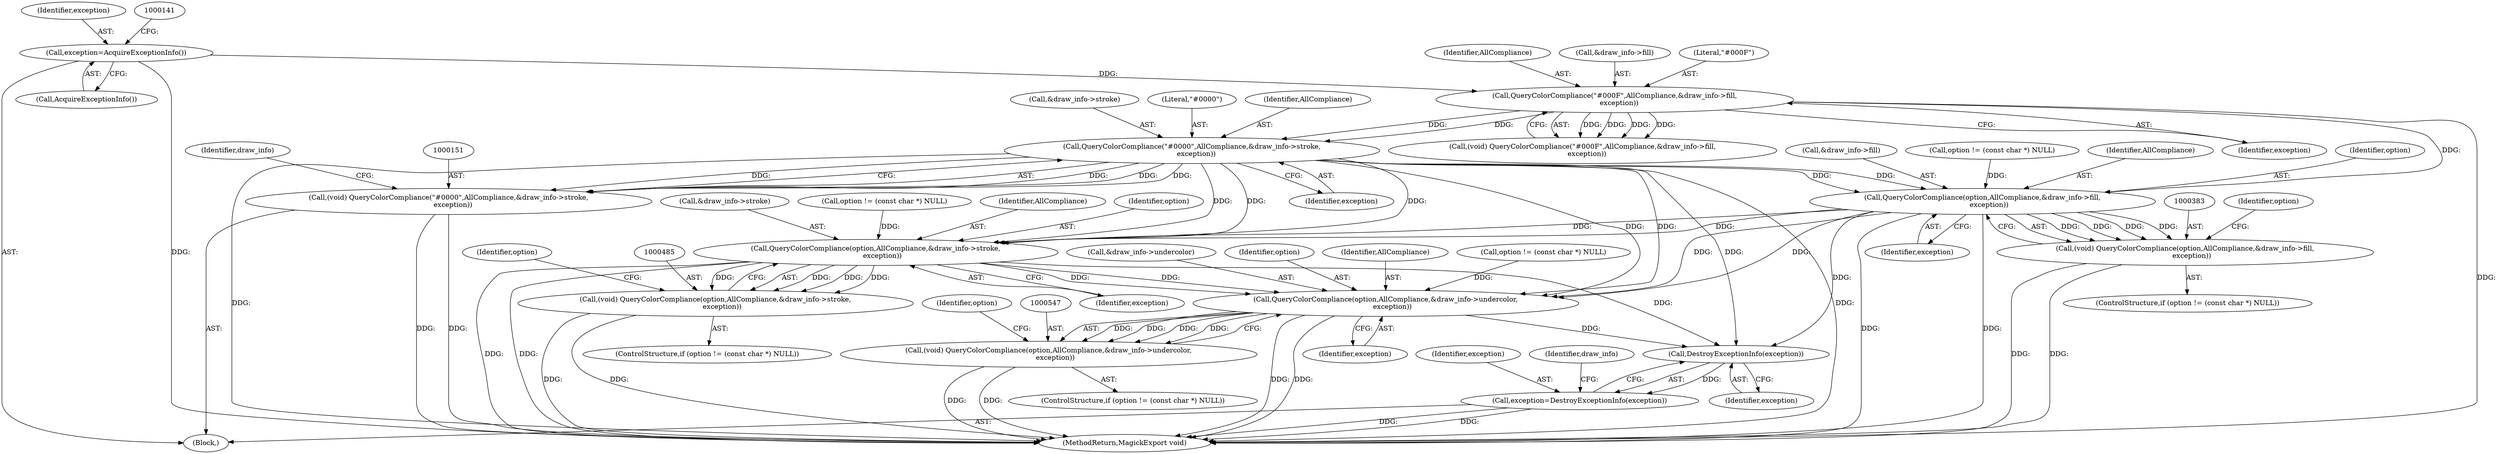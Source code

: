 digraph "0_ImageMagick_726812fa2fa7ce16bcf58f6e115f65427a1c0950_4@pointer" {
"1000152" [label="(Call,QueryColorCompliance(\"#0000\",AllCompliance,&draw_info->stroke,\n    exception))"];
"1000142" [label="(Call,QueryColorCompliance(\"#000F\",AllCompliance,&draw_info->fill,\n    exception))"];
"1000137" [label="(Call,exception=AcquireExceptionInfo())"];
"1000150" [label="(Call,(void) QueryColorCompliance(\"#0000\",AllCompliance,&draw_info->stroke,\n    exception))"];
"1000384" [label="(Call,QueryColorCompliance(option,AllCompliance,&draw_info->fill,\n      exception))"];
"1000382" [label="(Call,(void) QueryColorCompliance(option,AllCompliance,&draw_info->fill,\n      exception))"];
"1000486" [label="(Call,QueryColorCompliance(option,AllCompliance,&draw_info->stroke,\n      exception))"];
"1000484" [label="(Call,(void) QueryColorCompliance(option,AllCompliance,&draw_info->stroke,\n      exception))"];
"1000548" [label="(Call,QueryColorCompliance(option,AllCompliance,&draw_info->undercolor,\n      exception))"];
"1000546" [label="(Call,(void) QueryColorCompliance(option,AllCompliance,&draw_info->undercolor,\n      exception))"];
"1000595" [label="(Call,DestroyExceptionInfo(exception))"];
"1000593" [label="(Call,exception=DestroyExceptionInfo(exception))"];
"1000478" [label="(ControlStructure,if (option != (const char *) NULL))"];
"1000159" [label="(Identifier,exception)"];
"1000137" [label="(Call,exception=AcquireExceptionInfo())"];
"1000385" [label="(Identifier,option)"];
"1000495" [label="(Identifier,option)"];
"1000162" [label="(Identifier,draw_info)"];
"1000142" [label="(Call,QueryColorCompliance(\"#000F\",AllCompliance,&draw_info->fill,\n    exception))"];
"1000606" [label="(MethodReturn,MagickExport void)"];
"1000593" [label="(Call,exception=DestroyExceptionInfo(exception))"];
"1000489" [label="(Call,&draw_info->stroke)"];
"1000153" [label="(Literal,\"#0000\")"];
"1000393" [label="(Identifier,option)"];
"1000486" [label="(Call,QueryColorCompliance(option,AllCompliance,&draw_info->stroke,\n      exception))"];
"1000551" [label="(Call,&draw_info->undercolor)"];
"1000391" [label="(Identifier,exception)"];
"1000479" [label="(Call,option != (const char *) NULL)"];
"1000546" [label="(Call,(void) QueryColorCompliance(option,AllCompliance,&draw_info->undercolor,\n      exception))"];
"1000484" [label="(Call,(void) QueryColorCompliance(option,AllCompliance,&draw_info->stroke,\n      exception))"];
"1000493" [label="(Identifier,exception)"];
"1000540" [label="(ControlStructure,if (option != (const char *) NULL))"];
"1000154" [label="(Identifier,AllCompliance)"];
"1000155" [label="(Call,&draw_info->stroke)"];
"1000152" [label="(Call,QueryColorCompliance(\"#0000\",AllCompliance,&draw_info->stroke,\n    exception))"];
"1000387" [label="(Call,&draw_info->fill)"];
"1000139" [label="(Call,AcquireExceptionInfo())"];
"1000140" [label="(Call,(void) QueryColorCompliance(\"#000F\",AllCompliance,&draw_info->fill,\n    exception))"];
"1000149" [label="(Identifier,exception)"];
"1000145" [label="(Call,&draw_info->fill)"];
"1000555" [label="(Identifier,exception)"];
"1000549" [label="(Identifier,option)"];
"1000382" [label="(Call,(void) QueryColorCompliance(option,AllCompliance,&draw_info->fill,\n      exception))"];
"1000377" [label="(Call,option != (const char *) NULL)"];
"1000548" [label="(Call,QueryColorCompliance(option,AllCompliance,&draw_info->undercolor,\n      exception))"];
"1000143" [label="(Literal,\"#000F\")"];
"1000376" [label="(ControlStructure,if (option != (const char *) NULL))"];
"1000594" [label="(Identifier,exception)"];
"1000104" [label="(Block,)"];
"1000144" [label="(Identifier,AllCompliance)"];
"1000599" [label="(Identifier,draw_info)"];
"1000150" [label="(Call,(void) QueryColorCompliance(\"#0000\",AllCompliance,&draw_info->stroke,\n    exception))"];
"1000550" [label="(Identifier,AllCompliance)"];
"1000488" [label="(Identifier,AllCompliance)"];
"1000557" [label="(Identifier,option)"];
"1000384" [label="(Call,QueryColorCompliance(option,AllCompliance,&draw_info->fill,\n      exception))"];
"1000487" [label="(Identifier,option)"];
"1000596" [label="(Identifier,exception)"];
"1000595" [label="(Call,DestroyExceptionInfo(exception))"];
"1000541" [label="(Call,option != (const char *) NULL)"];
"1000386" [label="(Identifier,AllCompliance)"];
"1000138" [label="(Identifier,exception)"];
"1000152" -> "1000150"  [label="AST: "];
"1000152" -> "1000159"  [label="CFG: "];
"1000153" -> "1000152"  [label="AST: "];
"1000154" -> "1000152"  [label="AST: "];
"1000155" -> "1000152"  [label="AST: "];
"1000159" -> "1000152"  [label="AST: "];
"1000150" -> "1000152"  [label="CFG: "];
"1000152" -> "1000606"  [label="DDG: "];
"1000152" -> "1000606"  [label="DDG: "];
"1000152" -> "1000150"  [label="DDG: "];
"1000152" -> "1000150"  [label="DDG: "];
"1000152" -> "1000150"  [label="DDG: "];
"1000152" -> "1000150"  [label="DDG: "];
"1000142" -> "1000152"  [label="DDG: "];
"1000142" -> "1000152"  [label="DDG: "];
"1000152" -> "1000384"  [label="DDG: "];
"1000152" -> "1000384"  [label="DDG: "];
"1000152" -> "1000486"  [label="DDG: "];
"1000152" -> "1000486"  [label="DDG: "];
"1000152" -> "1000486"  [label="DDG: "];
"1000152" -> "1000548"  [label="DDG: "];
"1000152" -> "1000548"  [label="DDG: "];
"1000152" -> "1000595"  [label="DDG: "];
"1000142" -> "1000140"  [label="AST: "];
"1000142" -> "1000149"  [label="CFG: "];
"1000143" -> "1000142"  [label="AST: "];
"1000144" -> "1000142"  [label="AST: "];
"1000145" -> "1000142"  [label="AST: "];
"1000149" -> "1000142"  [label="AST: "];
"1000140" -> "1000142"  [label="CFG: "];
"1000142" -> "1000606"  [label="DDG: "];
"1000142" -> "1000140"  [label="DDG: "];
"1000142" -> "1000140"  [label="DDG: "];
"1000142" -> "1000140"  [label="DDG: "];
"1000142" -> "1000140"  [label="DDG: "];
"1000137" -> "1000142"  [label="DDG: "];
"1000142" -> "1000384"  [label="DDG: "];
"1000137" -> "1000104"  [label="AST: "];
"1000137" -> "1000139"  [label="CFG: "];
"1000138" -> "1000137"  [label="AST: "];
"1000139" -> "1000137"  [label="AST: "];
"1000141" -> "1000137"  [label="CFG: "];
"1000137" -> "1000606"  [label="DDG: "];
"1000150" -> "1000104"  [label="AST: "];
"1000151" -> "1000150"  [label="AST: "];
"1000162" -> "1000150"  [label="CFG: "];
"1000150" -> "1000606"  [label="DDG: "];
"1000150" -> "1000606"  [label="DDG: "];
"1000384" -> "1000382"  [label="AST: "];
"1000384" -> "1000391"  [label="CFG: "];
"1000385" -> "1000384"  [label="AST: "];
"1000386" -> "1000384"  [label="AST: "];
"1000387" -> "1000384"  [label="AST: "];
"1000391" -> "1000384"  [label="AST: "];
"1000382" -> "1000384"  [label="CFG: "];
"1000384" -> "1000606"  [label="DDG: "];
"1000384" -> "1000606"  [label="DDG: "];
"1000384" -> "1000382"  [label="DDG: "];
"1000384" -> "1000382"  [label="DDG: "];
"1000384" -> "1000382"  [label="DDG: "];
"1000384" -> "1000382"  [label="DDG: "];
"1000377" -> "1000384"  [label="DDG: "];
"1000384" -> "1000486"  [label="DDG: "];
"1000384" -> "1000486"  [label="DDG: "];
"1000384" -> "1000548"  [label="DDG: "];
"1000384" -> "1000548"  [label="DDG: "];
"1000384" -> "1000595"  [label="DDG: "];
"1000382" -> "1000376"  [label="AST: "];
"1000383" -> "1000382"  [label="AST: "];
"1000393" -> "1000382"  [label="CFG: "];
"1000382" -> "1000606"  [label="DDG: "];
"1000382" -> "1000606"  [label="DDG: "];
"1000486" -> "1000484"  [label="AST: "];
"1000486" -> "1000493"  [label="CFG: "];
"1000487" -> "1000486"  [label="AST: "];
"1000488" -> "1000486"  [label="AST: "];
"1000489" -> "1000486"  [label="AST: "];
"1000493" -> "1000486"  [label="AST: "];
"1000484" -> "1000486"  [label="CFG: "];
"1000486" -> "1000606"  [label="DDG: "];
"1000486" -> "1000606"  [label="DDG: "];
"1000486" -> "1000484"  [label="DDG: "];
"1000486" -> "1000484"  [label="DDG: "];
"1000486" -> "1000484"  [label="DDG: "];
"1000486" -> "1000484"  [label="DDG: "];
"1000479" -> "1000486"  [label="DDG: "];
"1000486" -> "1000548"  [label="DDG: "];
"1000486" -> "1000548"  [label="DDG: "];
"1000486" -> "1000595"  [label="DDG: "];
"1000484" -> "1000478"  [label="AST: "];
"1000485" -> "1000484"  [label="AST: "];
"1000495" -> "1000484"  [label="CFG: "];
"1000484" -> "1000606"  [label="DDG: "];
"1000484" -> "1000606"  [label="DDG: "];
"1000548" -> "1000546"  [label="AST: "];
"1000548" -> "1000555"  [label="CFG: "];
"1000549" -> "1000548"  [label="AST: "];
"1000550" -> "1000548"  [label="AST: "];
"1000551" -> "1000548"  [label="AST: "];
"1000555" -> "1000548"  [label="AST: "];
"1000546" -> "1000548"  [label="CFG: "];
"1000548" -> "1000606"  [label="DDG: "];
"1000548" -> "1000606"  [label="DDG: "];
"1000548" -> "1000546"  [label="DDG: "];
"1000548" -> "1000546"  [label="DDG: "];
"1000548" -> "1000546"  [label="DDG: "];
"1000548" -> "1000546"  [label="DDG: "];
"1000541" -> "1000548"  [label="DDG: "];
"1000548" -> "1000595"  [label="DDG: "];
"1000546" -> "1000540"  [label="AST: "];
"1000547" -> "1000546"  [label="AST: "];
"1000557" -> "1000546"  [label="CFG: "];
"1000546" -> "1000606"  [label="DDG: "];
"1000546" -> "1000606"  [label="DDG: "];
"1000595" -> "1000593"  [label="AST: "];
"1000595" -> "1000596"  [label="CFG: "];
"1000596" -> "1000595"  [label="AST: "];
"1000593" -> "1000595"  [label="CFG: "];
"1000595" -> "1000593"  [label="DDG: "];
"1000593" -> "1000104"  [label="AST: "];
"1000594" -> "1000593"  [label="AST: "];
"1000599" -> "1000593"  [label="CFG: "];
"1000593" -> "1000606"  [label="DDG: "];
"1000593" -> "1000606"  [label="DDG: "];
}
